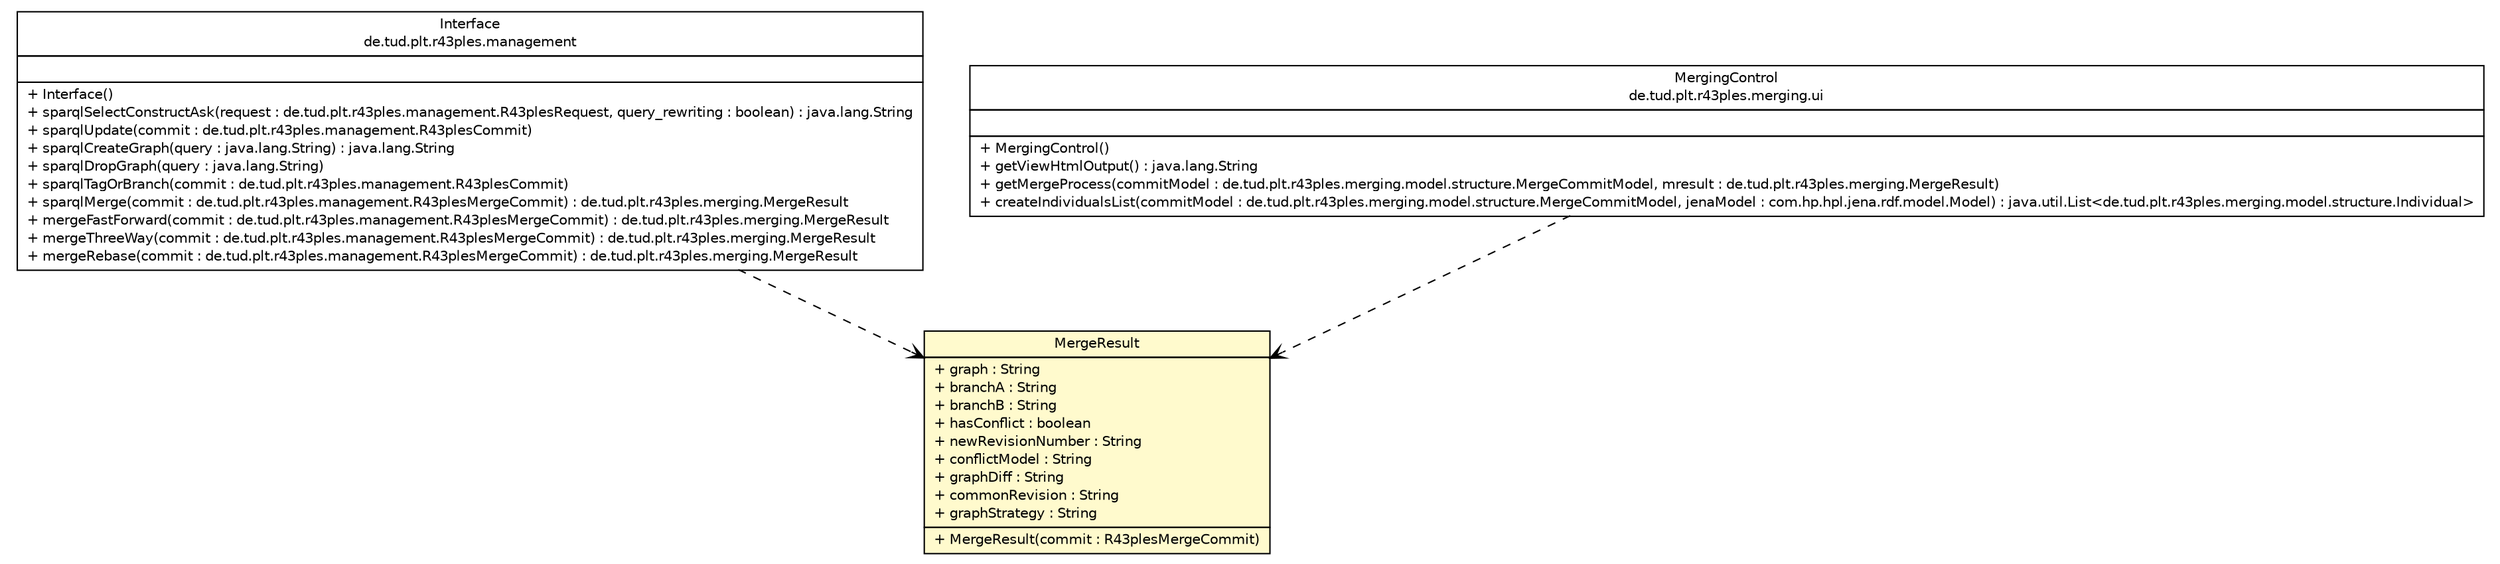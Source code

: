 #!/usr/local/bin/dot
#
# Class diagram 
# Generated by UMLGraph version R5_6-24-gf6e263 (http://www.umlgraph.org/)
#

digraph G {
	edge [fontname="Helvetica",fontsize=10,labelfontname="Helvetica",labelfontsize=10];
	node [fontname="Helvetica",fontsize=10,shape=plaintext];
	nodesep=0.25;
	ranksep=0.5;
	// de.tud.plt.r43ples.management.Interface
	c3301 [label=<<table title="de.tud.plt.r43ples.management.Interface" border="0" cellborder="1" cellspacing="0" cellpadding="2" port="p" href="../management/Interface.html">
		<tr><td><table border="0" cellspacing="0" cellpadding="1">
<tr><td align="center" balign="center"> Interface </td></tr>
<tr><td align="center" balign="center"> de.tud.plt.r43ples.management </td></tr>
		</table></td></tr>
		<tr><td><table border="0" cellspacing="0" cellpadding="1">
<tr><td align="left" balign="left">  </td></tr>
		</table></td></tr>
		<tr><td><table border="0" cellspacing="0" cellpadding="1">
<tr><td align="left" balign="left"> + Interface() </td></tr>
<tr><td align="left" balign="left"> + sparqlSelectConstructAsk(request : de.tud.plt.r43ples.management.R43plesRequest, query_rewriting : boolean) : java.lang.String </td></tr>
<tr><td align="left" balign="left"> + sparqlUpdate(commit : de.tud.plt.r43ples.management.R43plesCommit) </td></tr>
<tr><td align="left" balign="left"> + sparqlCreateGraph(query : java.lang.String) : java.lang.String </td></tr>
<tr><td align="left" balign="left"> + sparqlDropGraph(query : java.lang.String) </td></tr>
<tr><td align="left" balign="left"> + sparqlTagOrBranch(commit : de.tud.plt.r43ples.management.R43plesCommit) </td></tr>
<tr><td align="left" balign="left"> + sparqlMerge(commit : de.tud.plt.r43ples.management.R43plesMergeCommit) : de.tud.plt.r43ples.merging.MergeResult </td></tr>
<tr><td align="left" balign="left"> + mergeFastForward(commit : de.tud.plt.r43ples.management.R43plesMergeCommit) : de.tud.plt.r43ples.merging.MergeResult </td></tr>
<tr><td align="left" balign="left"> + mergeThreeWay(commit : de.tud.plt.r43ples.management.R43plesMergeCommit) : de.tud.plt.r43ples.merging.MergeResult </td></tr>
<tr><td align="left" balign="left"> + mergeRebase(commit : de.tud.plt.r43ples.management.R43plesMergeCommit) : de.tud.plt.r43ples.merging.MergeResult </td></tr>
		</table></td></tr>
		</table>>, URL="../management/Interface.html", fontname="Helvetica", fontcolor="black", fontsize=10.0];
	// de.tud.plt.r43ples.merging.MergeResult
	c3308 [label=<<table title="de.tud.plt.r43ples.merging.MergeResult" border="0" cellborder="1" cellspacing="0" cellpadding="2" port="p" bgcolor="lemonChiffon" href="./MergeResult.html">
		<tr><td><table border="0" cellspacing="0" cellpadding="1">
<tr><td align="center" balign="center"> MergeResult </td></tr>
		</table></td></tr>
		<tr><td><table border="0" cellspacing="0" cellpadding="1">
<tr><td align="left" balign="left"> + graph : String </td></tr>
<tr><td align="left" balign="left"> + branchA : String </td></tr>
<tr><td align="left" balign="left"> + branchB : String </td></tr>
<tr><td align="left" balign="left"> + hasConflict : boolean </td></tr>
<tr><td align="left" balign="left"> + newRevisionNumber : String </td></tr>
<tr><td align="left" balign="left"> + conflictModel : String </td></tr>
<tr><td align="left" balign="left"> + graphDiff : String </td></tr>
<tr><td align="left" balign="left"> + commonRevision : String </td></tr>
<tr><td align="left" balign="left"> + graphStrategy : String </td></tr>
		</table></td></tr>
		<tr><td><table border="0" cellspacing="0" cellpadding="1">
<tr><td align="left" balign="left"> + MergeResult(commit : R43plesMergeCommit) </td></tr>
		</table></td></tr>
		</table>>, URL="./MergeResult.html", fontname="Helvetica", fontcolor="black", fontsize=10.0];
	// de.tud.plt.r43ples.merging.ui.MergingControl
	c3326 [label=<<table title="de.tud.plt.r43ples.merging.ui.MergingControl" border="0" cellborder="1" cellspacing="0" cellpadding="2" port="p" href="./ui/MergingControl.html">
		<tr><td><table border="0" cellspacing="0" cellpadding="1">
<tr><td align="center" balign="center"> MergingControl </td></tr>
<tr><td align="center" balign="center"> de.tud.plt.r43ples.merging.ui </td></tr>
		</table></td></tr>
		<tr><td><table border="0" cellspacing="0" cellpadding="1">
<tr><td align="left" balign="left">  </td></tr>
		</table></td></tr>
		<tr><td><table border="0" cellspacing="0" cellpadding="1">
<tr><td align="left" balign="left"> + MergingControl() </td></tr>
<tr><td align="left" balign="left"> + getViewHtmlOutput() : java.lang.String </td></tr>
<tr><td align="left" balign="left"> + getMergeProcess(commitModel : de.tud.plt.r43ples.merging.model.structure.MergeCommitModel, mresult : de.tud.plt.r43ples.merging.MergeResult) </td></tr>
<tr><td align="left" balign="left"> + createIndividualsList(commitModel : de.tud.plt.r43ples.merging.model.structure.MergeCommitModel, jenaModel : com.hp.hpl.jena.rdf.model.Model) : java.util.List&lt;de.tud.plt.r43ples.merging.model.structure.Individual&gt; </td></tr>
		</table></td></tr>
		</table>>, URL="./ui/MergingControl.html", fontname="Helvetica", fontcolor="black", fontsize=10.0];
	// de.tud.plt.r43ples.management.Interface DEPEND de.tud.plt.r43ples.merging.MergeResult
	c3301:p -> c3308:p [taillabel="", label="", headlabel="", fontname="Helvetica", fontcolor="black", fontsize=10.0, color="black", arrowhead=open, style=dashed];
	// de.tud.plt.r43ples.merging.ui.MergingControl DEPEND de.tud.plt.r43ples.merging.MergeResult
	c3326:p -> c3308:p [taillabel="", label="", headlabel="", fontname="Helvetica", fontcolor="black", fontsize=10.0, color="black", arrowhead=open, style=dashed];
}

